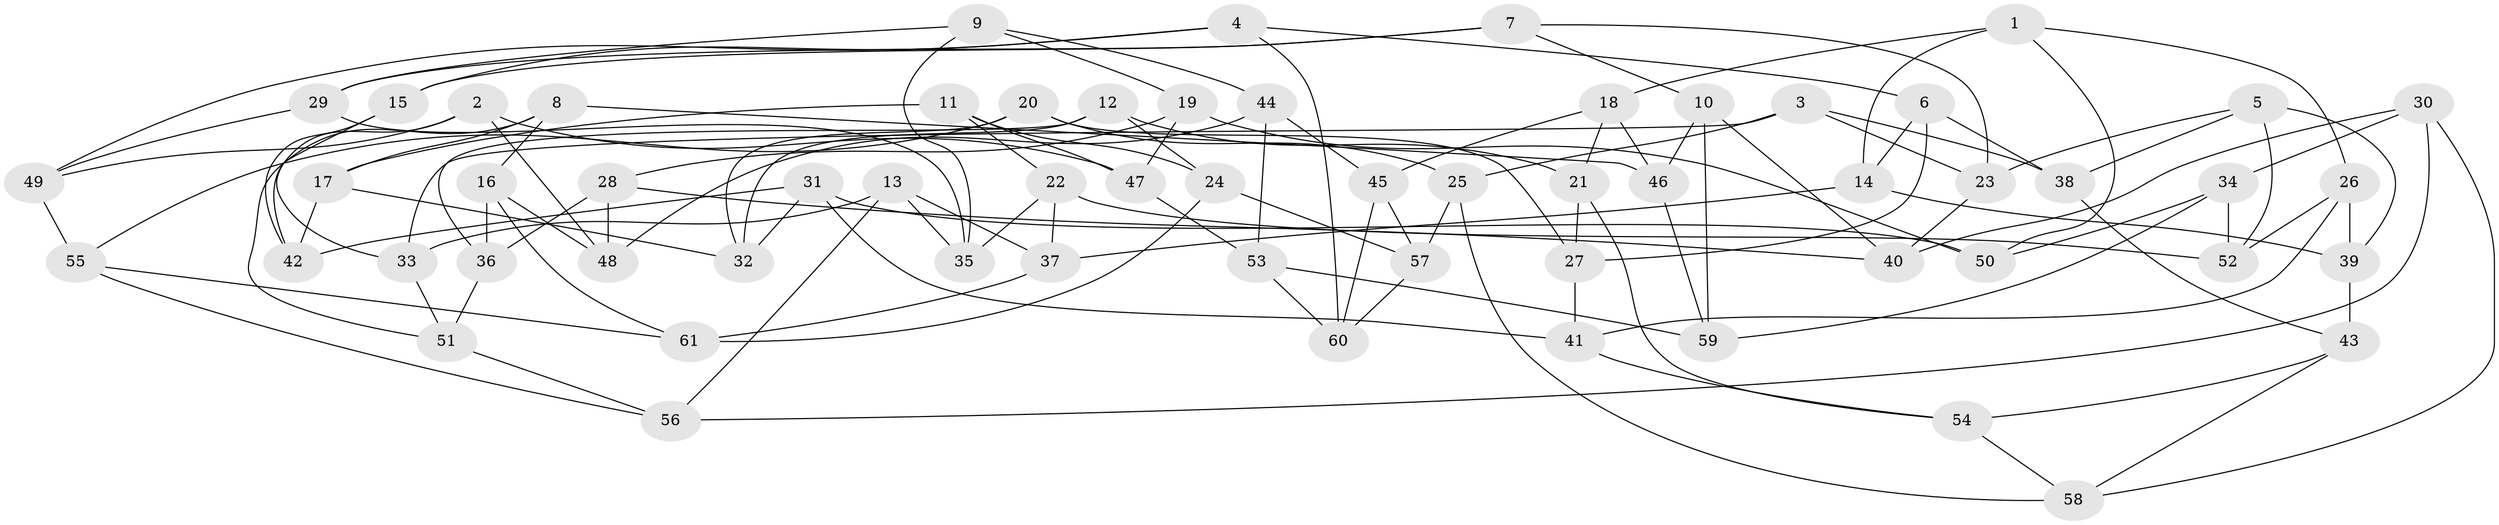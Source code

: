// Generated by graph-tools (version 1.1) at 2025/02/03/09/25 03:02:56]
// undirected, 61 vertices, 122 edges
graph export_dot {
graph [start="1"]
  node [color=gray90,style=filled];
  1;
  2;
  3;
  4;
  5;
  6;
  7;
  8;
  9;
  10;
  11;
  12;
  13;
  14;
  15;
  16;
  17;
  18;
  19;
  20;
  21;
  22;
  23;
  24;
  25;
  26;
  27;
  28;
  29;
  30;
  31;
  32;
  33;
  34;
  35;
  36;
  37;
  38;
  39;
  40;
  41;
  42;
  43;
  44;
  45;
  46;
  47;
  48;
  49;
  50;
  51;
  52;
  53;
  54;
  55;
  56;
  57;
  58;
  59;
  60;
  61;
  1 -- 18;
  1 -- 14;
  1 -- 50;
  1 -- 26;
  2 -- 49;
  2 -- 48;
  2 -- 42;
  2 -- 47;
  3 -- 23;
  3 -- 25;
  3 -- 38;
  3 -- 33;
  4 -- 15;
  4 -- 49;
  4 -- 60;
  4 -- 6;
  5 -- 38;
  5 -- 23;
  5 -- 39;
  5 -- 52;
  6 -- 38;
  6 -- 14;
  6 -- 27;
  7 -- 29;
  7 -- 10;
  7 -- 15;
  7 -- 23;
  8 -- 17;
  8 -- 16;
  8 -- 46;
  8 -- 51;
  9 -- 19;
  9 -- 35;
  9 -- 44;
  9 -- 29;
  10 -- 40;
  10 -- 46;
  10 -- 59;
  11 -- 47;
  11 -- 24;
  11 -- 17;
  11 -- 22;
  12 -- 36;
  12 -- 24;
  12 -- 21;
  12 -- 32;
  13 -- 33;
  13 -- 37;
  13 -- 56;
  13 -- 35;
  14 -- 39;
  14 -- 37;
  15 -- 33;
  15 -- 42;
  16 -- 48;
  16 -- 61;
  16 -- 36;
  17 -- 32;
  17 -- 42;
  18 -- 46;
  18 -- 45;
  18 -- 21;
  19 -- 28;
  19 -- 47;
  19 -- 50;
  20 -- 55;
  20 -- 25;
  20 -- 27;
  20 -- 32;
  21 -- 54;
  21 -- 27;
  22 -- 35;
  22 -- 52;
  22 -- 37;
  23 -- 40;
  24 -- 57;
  24 -- 61;
  25 -- 58;
  25 -- 57;
  26 -- 39;
  26 -- 52;
  26 -- 41;
  27 -- 41;
  28 -- 48;
  28 -- 40;
  28 -- 36;
  29 -- 35;
  29 -- 49;
  30 -- 40;
  30 -- 34;
  30 -- 56;
  30 -- 58;
  31 -- 32;
  31 -- 42;
  31 -- 41;
  31 -- 50;
  33 -- 51;
  34 -- 50;
  34 -- 59;
  34 -- 52;
  36 -- 51;
  37 -- 61;
  38 -- 43;
  39 -- 43;
  41 -- 54;
  43 -- 54;
  43 -- 58;
  44 -- 53;
  44 -- 45;
  44 -- 48;
  45 -- 60;
  45 -- 57;
  46 -- 59;
  47 -- 53;
  49 -- 55;
  51 -- 56;
  53 -- 60;
  53 -- 59;
  54 -- 58;
  55 -- 61;
  55 -- 56;
  57 -- 60;
}
